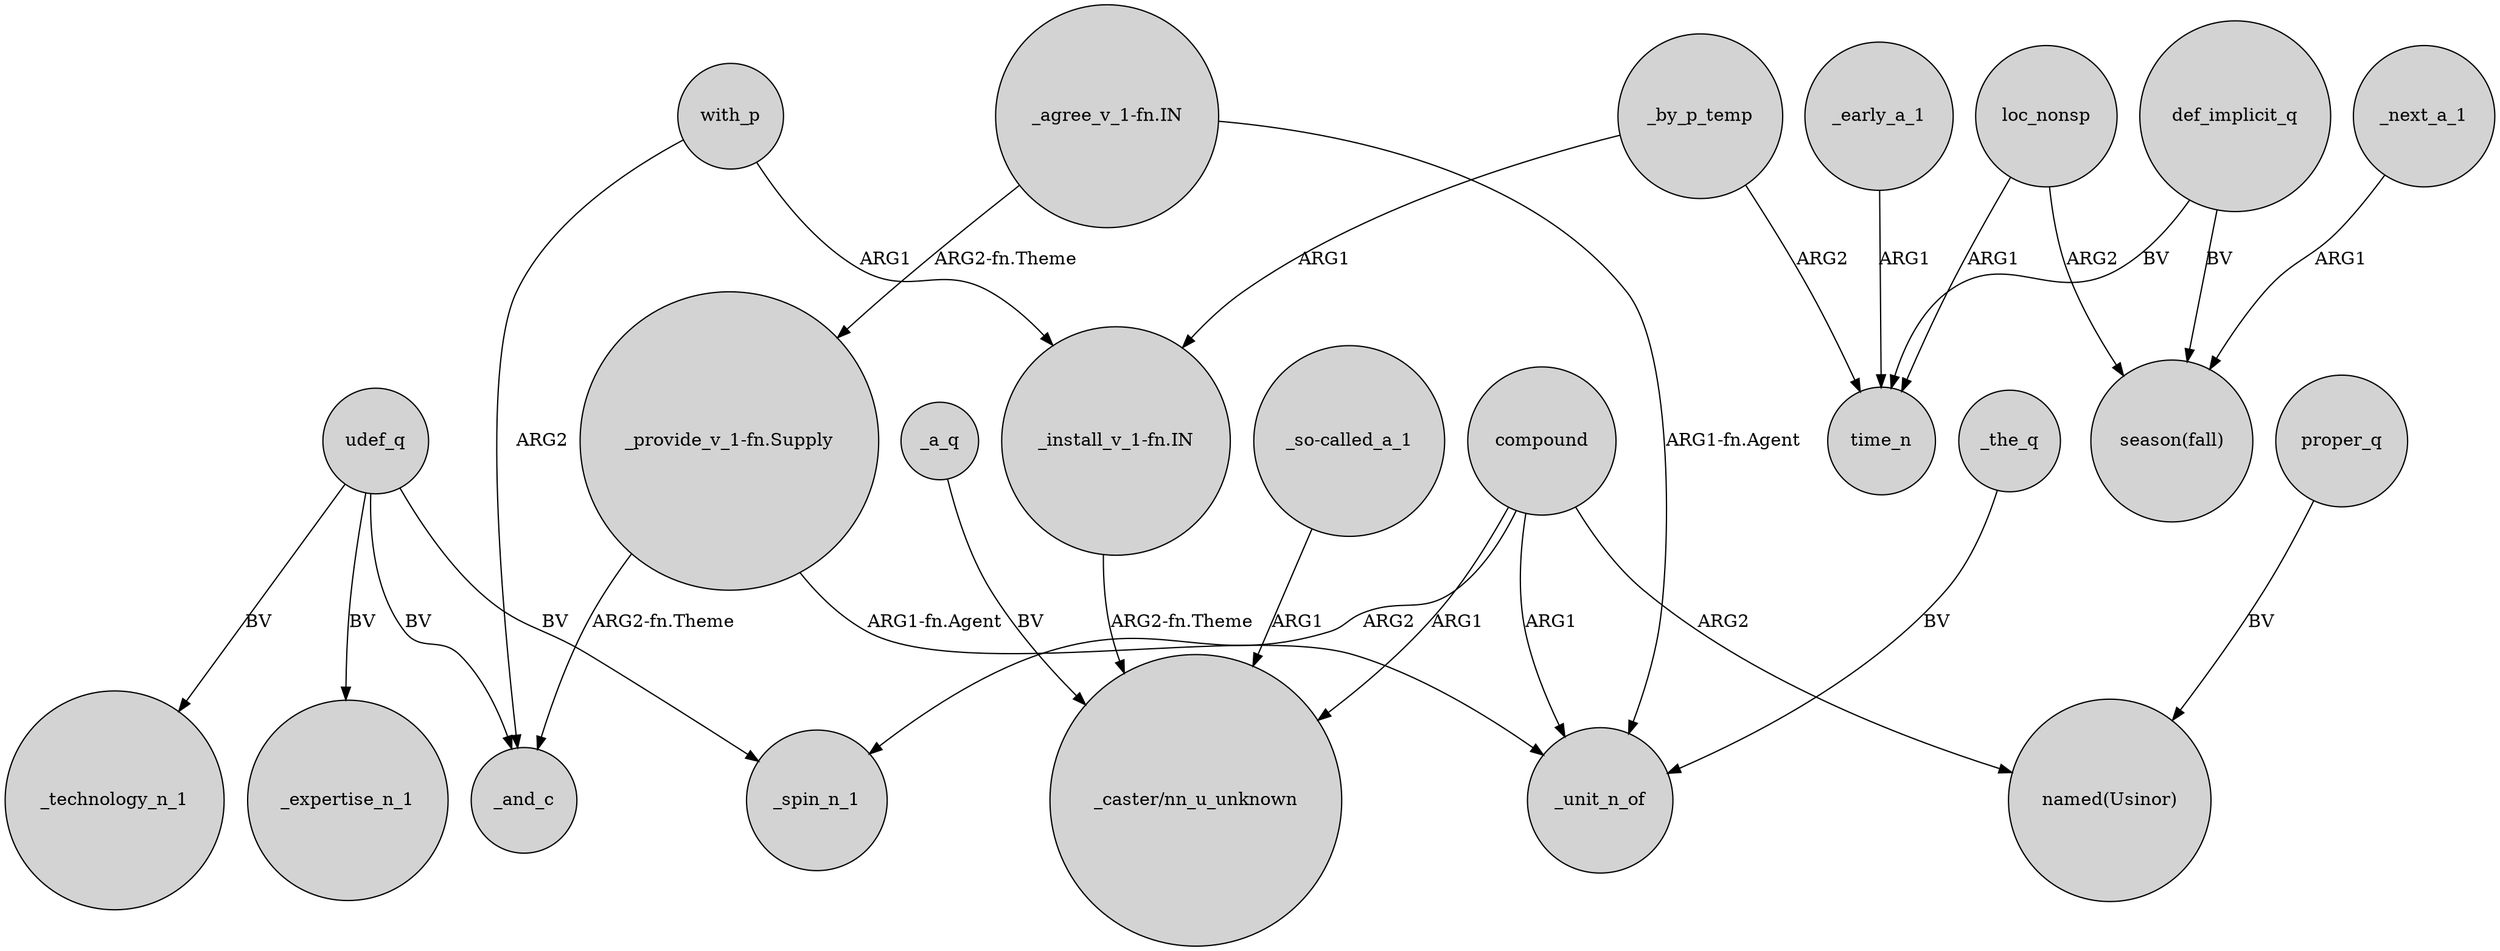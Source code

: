 digraph {
	node [shape=circle style=filled]
	udef_q -> _spin_n_1 [label=BV]
	_next_a_1 -> "season(fall)" [label=ARG1]
	compound -> _unit_n_of [label=ARG1]
	compound -> _spin_n_1 [label=ARG2]
	"_provide_v_1-fn.Supply" -> _and_c [label="ARG2-fn.Theme"]
	loc_nonsp -> time_n [label=ARG1]
	def_implicit_q -> "season(fall)" [label=BV]
	"_so-called_a_1" -> "_caster/nn_u_unknown" [label=ARG1]
	_a_q -> "_caster/nn_u_unknown" [label=BV]
	"_install_v_1-fn.IN" -> "_caster/nn_u_unknown" [label="ARG2-fn.Theme"]
	udef_q -> _expertise_n_1 [label=BV]
	with_p -> "_install_v_1-fn.IN" [label=ARG1]
	compound -> "_caster/nn_u_unknown" [label=ARG1]
	"_agree_v_1-fn.IN" -> _unit_n_of [label="ARG1-fn.Agent"]
	_by_p_temp -> "_install_v_1-fn.IN" [label=ARG1]
	loc_nonsp -> "season(fall)" [label=ARG2]
	"_agree_v_1-fn.IN" -> "_provide_v_1-fn.Supply" [label="ARG2-fn.Theme"]
	udef_q -> _technology_n_1 [label=BV]
	compound -> "named(Usinor)" [label=ARG2]
	with_p -> _and_c [label=ARG2]
	_early_a_1 -> time_n [label=ARG1]
	proper_q -> "named(Usinor)" [label=BV]
	_by_p_temp -> time_n [label=ARG2]
	"_provide_v_1-fn.Supply" -> _unit_n_of [label="ARG1-fn.Agent"]
	udef_q -> _and_c [label=BV]
	_the_q -> _unit_n_of [label=BV]
	def_implicit_q -> time_n [label=BV]
}

